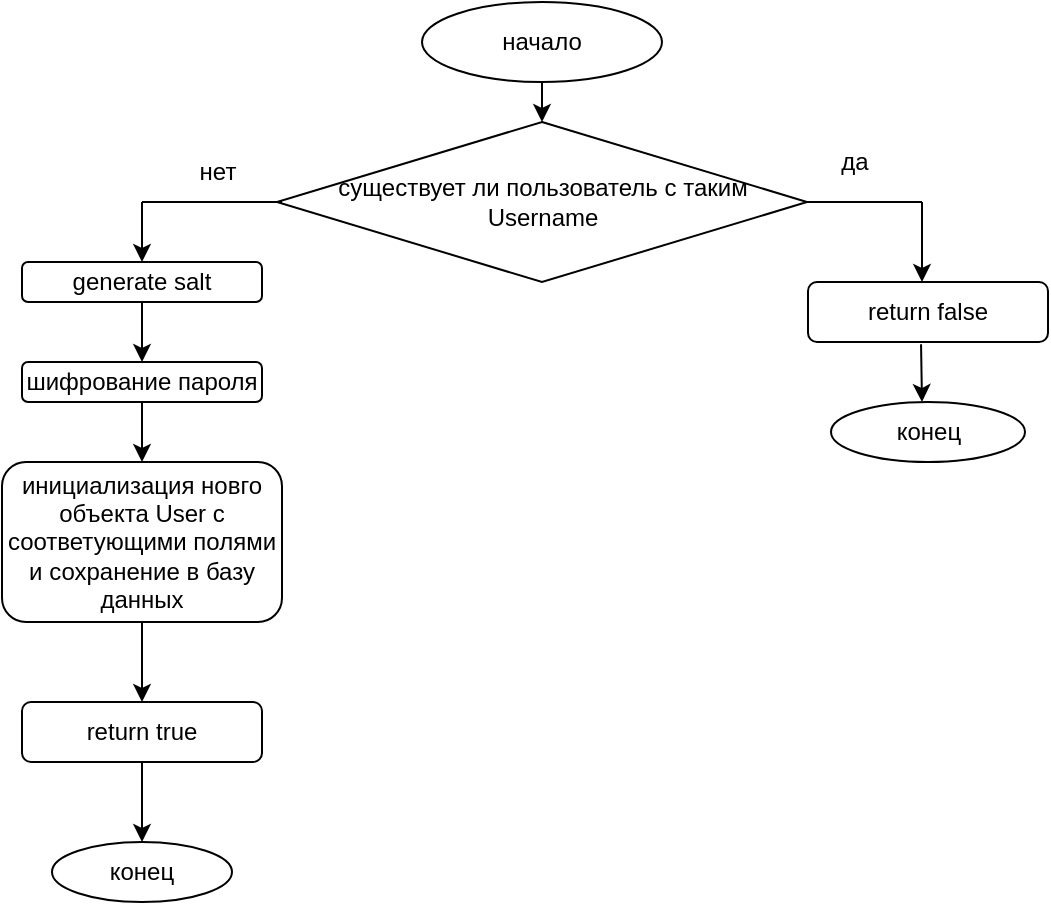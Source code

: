 <mxfile version="24.4.0" type="device">
  <diagram name="Страница — 1" id="vuSiijGip2Y9S32FkbRx">
    <mxGraphModel dx="648" dy="384" grid="1" gridSize="10" guides="1" tooltips="1" connect="1" arrows="1" fold="1" page="1" pageScale="1" pageWidth="827" pageHeight="1169" math="0" shadow="0">
      <root>
        <mxCell id="0" />
        <mxCell id="1" parent="0" />
        <mxCell id="jc6wArCKLaNBfoQiOM43-1" value="начало" style="ellipse;whiteSpace=wrap;html=1;" vertex="1" parent="1">
          <mxGeometry x="360" y="20" width="120" height="40" as="geometry" />
        </mxCell>
        <mxCell id="jc6wArCKLaNBfoQiOM43-2" value="" style="endArrow=classic;html=1;rounded=0;exitX=0.5;exitY=1;exitDx=0;exitDy=0;" edge="1" parent="1" source="jc6wArCKLaNBfoQiOM43-1">
          <mxGeometry width="50" height="50" relative="1" as="geometry">
            <mxPoint x="450" y="150" as="sourcePoint" />
            <mxPoint x="420" y="80" as="targetPoint" />
          </mxGeometry>
        </mxCell>
        <mxCell id="jc6wArCKLaNBfoQiOM43-3" value="существует ли пользователь с таким Username" style="rhombus;whiteSpace=wrap;html=1;" vertex="1" parent="1">
          <mxGeometry x="287.5" y="80" width="265" height="80" as="geometry" />
        </mxCell>
        <mxCell id="jc6wArCKLaNBfoQiOM43-4" value="" style="endArrow=none;html=1;rounded=0;" edge="1" parent="1">
          <mxGeometry width="50" height="50" relative="1" as="geometry">
            <mxPoint x="220" y="120" as="sourcePoint" />
            <mxPoint x="290" y="120" as="targetPoint" />
          </mxGeometry>
        </mxCell>
        <mxCell id="jc6wArCKLaNBfoQiOM43-6" value="нет" style="text;html=1;align=center;verticalAlign=middle;whiteSpace=wrap;rounded=0;" vertex="1" parent="1">
          <mxGeometry x="228" y="90" width="60" height="30" as="geometry" />
        </mxCell>
        <mxCell id="jc6wArCKLaNBfoQiOM43-7" value="" style="endArrow=none;html=1;rounded=0;exitX=1;exitY=0.5;exitDx=0;exitDy=0;" edge="1" parent="1" source="jc6wArCKLaNBfoQiOM43-3">
          <mxGeometry width="50" height="50" relative="1" as="geometry">
            <mxPoint x="560" y="130" as="sourcePoint" />
            <mxPoint x="610" y="120" as="targetPoint" />
          </mxGeometry>
        </mxCell>
        <mxCell id="jc6wArCKLaNBfoQiOM43-8" value="" style="endArrow=classic;html=1;rounded=0;" edge="1" parent="1">
          <mxGeometry width="50" height="50" relative="1" as="geometry">
            <mxPoint x="610" y="120" as="sourcePoint" />
            <mxPoint x="610" y="160" as="targetPoint" />
          </mxGeometry>
        </mxCell>
        <mxCell id="jc6wArCKLaNBfoQiOM43-9" value="return false" style="rounded=1;whiteSpace=wrap;html=1;" vertex="1" parent="1">
          <mxGeometry x="553" y="160" width="120" height="30" as="geometry" />
        </mxCell>
        <mxCell id="jc6wArCKLaNBfoQiOM43-11" value="" style="endArrow=classic;html=1;rounded=0;exitX=0.471;exitY=1.036;exitDx=0;exitDy=0;exitPerimeter=0;" edge="1" parent="1" source="jc6wArCKLaNBfoQiOM43-9">
          <mxGeometry width="50" height="50" relative="1" as="geometry">
            <mxPoint x="620" y="260" as="sourcePoint" />
            <mxPoint x="610" y="220" as="targetPoint" />
          </mxGeometry>
        </mxCell>
        <mxCell id="jc6wArCKLaNBfoQiOM43-12" value="конец" style="ellipse;whiteSpace=wrap;html=1;" vertex="1" parent="1">
          <mxGeometry x="564.5" y="220" width="97" height="30" as="geometry" />
        </mxCell>
        <mxCell id="jc6wArCKLaNBfoQiOM43-13" value="да" style="text;html=1;align=center;verticalAlign=middle;whiteSpace=wrap;rounded=0;" vertex="1" parent="1">
          <mxGeometry x="553" y="90" width="47" height="20" as="geometry" />
        </mxCell>
        <mxCell id="jc6wArCKLaNBfoQiOM43-14" value="generate salt" style="rounded=1;whiteSpace=wrap;html=1;" vertex="1" parent="1">
          <mxGeometry x="160" y="150" width="120" height="20" as="geometry" />
        </mxCell>
        <mxCell id="jc6wArCKLaNBfoQiOM43-15" value="" style="endArrow=classic;html=1;rounded=0;exitX=0.5;exitY=1;exitDx=0;exitDy=0;" edge="1" parent="1" source="jc6wArCKLaNBfoQiOM43-14">
          <mxGeometry width="50" height="50" relative="1" as="geometry">
            <mxPoint x="230" y="240" as="sourcePoint" />
            <mxPoint x="220" y="200" as="targetPoint" />
          </mxGeometry>
        </mxCell>
        <mxCell id="jc6wArCKLaNBfoQiOM43-16" value="" style="endArrow=classic;html=1;rounded=0;entryX=0.5;entryY=0;entryDx=0;entryDy=0;" edge="1" parent="1" target="jc6wArCKLaNBfoQiOM43-14">
          <mxGeometry width="50" height="50" relative="1" as="geometry">
            <mxPoint x="220" y="120" as="sourcePoint" />
            <mxPoint x="200" y="90" as="targetPoint" />
          </mxGeometry>
        </mxCell>
        <mxCell id="jc6wArCKLaNBfoQiOM43-17" value="шифрование пароля" style="rounded=1;whiteSpace=wrap;html=1;" vertex="1" parent="1">
          <mxGeometry x="160" y="200" width="120" height="20" as="geometry" />
        </mxCell>
        <mxCell id="jc6wArCKLaNBfoQiOM43-18" value="" style="endArrow=classic;html=1;rounded=0;exitX=0.5;exitY=1;exitDx=0;exitDy=0;" edge="1" parent="1" source="jc6wArCKLaNBfoQiOM43-17">
          <mxGeometry width="50" height="50" relative="1" as="geometry">
            <mxPoint x="210" y="310" as="sourcePoint" />
            <mxPoint x="220" y="250" as="targetPoint" />
          </mxGeometry>
        </mxCell>
        <mxCell id="jc6wArCKLaNBfoQiOM43-19" value="инициализация новго объекта User с соответующими полями и сохранение в базу данных" style="rounded=1;whiteSpace=wrap;html=1;" vertex="1" parent="1">
          <mxGeometry x="150" y="250" width="140" height="80" as="geometry" />
        </mxCell>
        <mxCell id="jc6wArCKLaNBfoQiOM43-20" value="" style="endArrow=classic;html=1;rounded=0;exitX=0.5;exitY=1;exitDx=0;exitDy=0;" edge="1" parent="1" source="jc6wArCKLaNBfoQiOM43-19">
          <mxGeometry width="50" height="50" relative="1" as="geometry">
            <mxPoint x="220" y="410" as="sourcePoint" />
            <mxPoint x="220" y="370" as="targetPoint" />
          </mxGeometry>
        </mxCell>
        <mxCell id="jc6wArCKLaNBfoQiOM43-21" value="return true" style="rounded=1;whiteSpace=wrap;html=1;" vertex="1" parent="1">
          <mxGeometry x="160" y="370" width="120" height="30" as="geometry" />
        </mxCell>
        <mxCell id="jc6wArCKLaNBfoQiOM43-22" value="" style="endArrow=classic;html=1;rounded=0;exitX=0.5;exitY=1;exitDx=0;exitDy=0;" edge="1" parent="1" source="jc6wArCKLaNBfoQiOM43-21">
          <mxGeometry width="50" height="50" relative="1" as="geometry">
            <mxPoint x="210" y="480" as="sourcePoint" />
            <mxPoint x="220" y="440" as="targetPoint" />
          </mxGeometry>
        </mxCell>
        <mxCell id="jc6wArCKLaNBfoQiOM43-23" value="конец" style="ellipse;whiteSpace=wrap;html=1;" vertex="1" parent="1">
          <mxGeometry x="175" y="440" width="90" height="30" as="geometry" />
        </mxCell>
      </root>
    </mxGraphModel>
  </diagram>
</mxfile>
